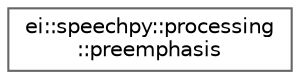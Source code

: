 digraph "Graphical Class Hierarchy"
{
 // LATEX_PDF_SIZE
  bgcolor="transparent";
  edge [fontname=Helvetica,fontsize=10,labelfontname=Helvetica,labelfontsize=10];
  node [fontname=Helvetica,fontsize=10,shape=box,height=0.2,width=0.4];
  rankdir="LR";
  Node0 [id="Node000000",label="ei::speechpy::processing\l::preemphasis",height=0.2,width=0.4,color="grey40", fillcolor="white", style="filled",URL="$classei_1_1speechpy_1_1processing_1_1preemphasis.html",tooltip=" "];
}
